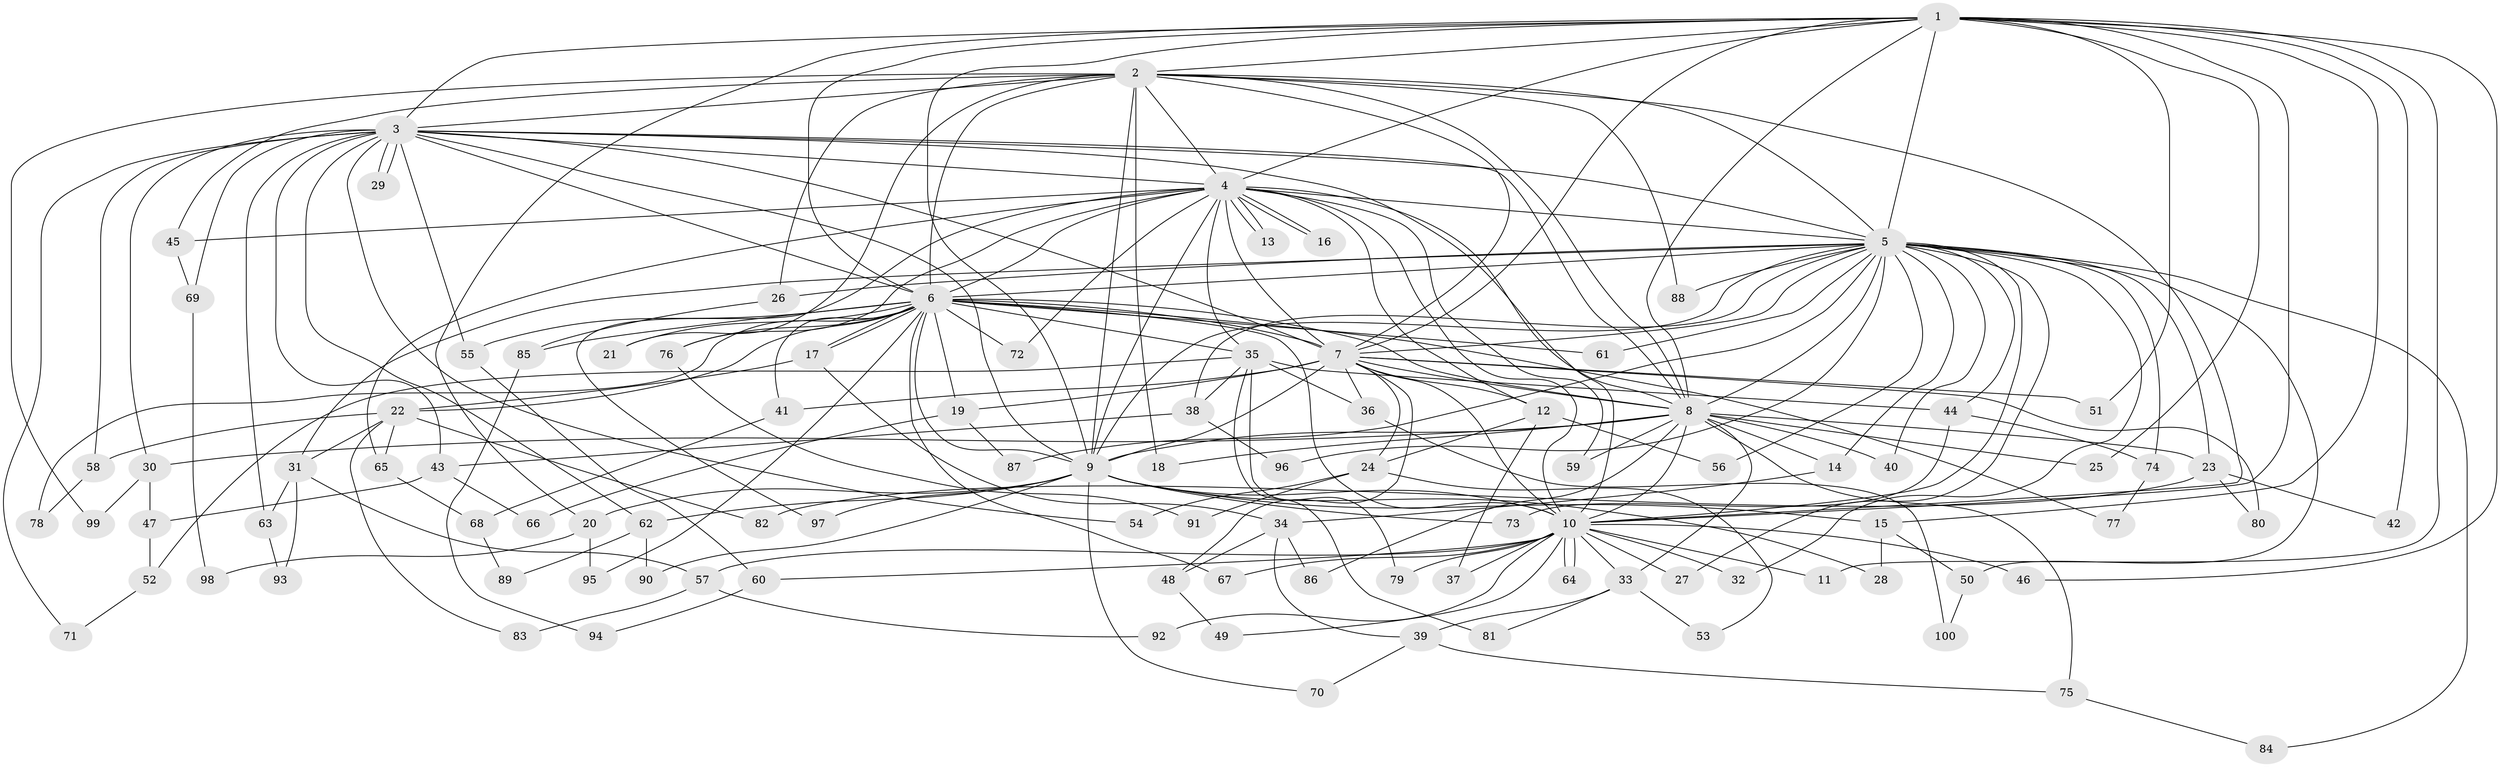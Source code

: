 // Generated by graph-tools (version 1.1) at 2025/34/03/09/25 02:34:54]
// undirected, 100 vertices, 225 edges
graph export_dot {
graph [start="1"]
  node [color=gray90,style=filled];
  1;
  2;
  3;
  4;
  5;
  6;
  7;
  8;
  9;
  10;
  11;
  12;
  13;
  14;
  15;
  16;
  17;
  18;
  19;
  20;
  21;
  22;
  23;
  24;
  25;
  26;
  27;
  28;
  29;
  30;
  31;
  32;
  33;
  34;
  35;
  36;
  37;
  38;
  39;
  40;
  41;
  42;
  43;
  44;
  45;
  46;
  47;
  48;
  49;
  50;
  51;
  52;
  53;
  54;
  55;
  56;
  57;
  58;
  59;
  60;
  61;
  62;
  63;
  64;
  65;
  66;
  67;
  68;
  69;
  70;
  71;
  72;
  73;
  74;
  75;
  76;
  77;
  78;
  79;
  80;
  81;
  82;
  83;
  84;
  85;
  86;
  87;
  88;
  89;
  90;
  91;
  92;
  93;
  94;
  95;
  96;
  97;
  98;
  99;
  100;
  1 -- 2;
  1 -- 3;
  1 -- 4;
  1 -- 5;
  1 -- 6;
  1 -- 7;
  1 -- 8;
  1 -- 9;
  1 -- 10;
  1 -- 11;
  1 -- 15;
  1 -- 20;
  1 -- 25;
  1 -- 42;
  1 -- 46;
  1 -- 51;
  2 -- 3;
  2 -- 4;
  2 -- 5;
  2 -- 6;
  2 -- 7;
  2 -- 8;
  2 -- 9;
  2 -- 10;
  2 -- 18;
  2 -- 21;
  2 -- 26;
  2 -- 45;
  2 -- 88;
  2 -- 99;
  3 -- 4;
  3 -- 5;
  3 -- 6;
  3 -- 7;
  3 -- 8;
  3 -- 9;
  3 -- 10;
  3 -- 29;
  3 -- 29;
  3 -- 30;
  3 -- 43;
  3 -- 54;
  3 -- 55;
  3 -- 58;
  3 -- 62;
  3 -- 63;
  3 -- 69;
  3 -- 71;
  4 -- 5;
  4 -- 6;
  4 -- 7;
  4 -- 8;
  4 -- 9;
  4 -- 10;
  4 -- 12;
  4 -- 13;
  4 -- 13;
  4 -- 16;
  4 -- 16;
  4 -- 35;
  4 -- 45;
  4 -- 59;
  4 -- 65;
  4 -- 72;
  4 -- 76;
  4 -- 97;
  5 -- 6;
  5 -- 7;
  5 -- 8;
  5 -- 9;
  5 -- 10;
  5 -- 14;
  5 -- 23;
  5 -- 26;
  5 -- 27;
  5 -- 31;
  5 -- 32;
  5 -- 38;
  5 -- 40;
  5 -- 44;
  5 -- 50;
  5 -- 56;
  5 -- 61;
  5 -- 74;
  5 -- 84;
  5 -- 87;
  5 -- 88;
  5 -- 96;
  6 -- 7;
  6 -- 8;
  6 -- 9;
  6 -- 10;
  6 -- 17;
  6 -- 17;
  6 -- 19;
  6 -- 21;
  6 -- 22;
  6 -- 35;
  6 -- 41;
  6 -- 55;
  6 -- 61;
  6 -- 67;
  6 -- 72;
  6 -- 76;
  6 -- 77;
  6 -- 78;
  6 -- 85;
  6 -- 95;
  7 -- 8;
  7 -- 9;
  7 -- 10;
  7 -- 12;
  7 -- 19;
  7 -- 24;
  7 -- 36;
  7 -- 41;
  7 -- 48;
  7 -- 51;
  7 -- 80;
  8 -- 9;
  8 -- 10;
  8 -- 14;
  8 -- 18;
  8 -- 23;
  8 -- 25;
  8 -- 30;
  8 -- 33;
  8 -- 40;
  8 -- 59;
  8 -- 75;
  8 -- 86;
  9 -- 10;
  9 -- 15;
  9 -- 20;
  9 -- 28;
  9 -- 62;
  9 -- 70;
  9 -- 73;
  9 -- 90;
  9 -- 97;
  10 -- 11;
  10 -- 27;
  10 -- 32;
  10 -- 33;
  10 -- 37;
  10 -- 46;
  10 -- 49;
  10 -- 57;
  10 -- 60;
  10 -- 64;
  10 -- 64;
  10 -- 67;
  10 -- 79;
  10 -- 92;
  12 -- 24;
  12 -- 37;
  12 -- 56;
  14 -- 34;
  15 -- 28;
  15 -- 50;
  17 -- 22;
  17 -- 34;
  19 -- 66;
  19 -- 87;
  20 -- 95;
  20 -- 98;
  22 -- 31;
  22 -- 58;
  22 -- 65;
  22 -- 82;
  22 -- 83;
  23 -- 42;
  23 -- 80;
  23 -- 82;
  24 -- 53;
  24 -- 54;
  24 -- 91;
  26 -- 85;
  30 -- 47;
  30 -- 99;
  31 -- 57;
  31 -- 63;
  31 -- 93;
  33 -- 39;
  33 -- 53;
  33 -- 81;
  34 -- 39;
  34 -- 48;
  34 -- 86;
  35 -- 36;
  35 -- 38;
  35 -- 44;
  35 -- 52;
  35 -- 79;
  35 -- 81;
  36 -- 100;
  38 -- 43;
  38 -- 96;
  39 -- 70;
  39 -- 75;
  41 -- 68;
  43 -- 47;
  43 -- 66;
  44 -- 73;
  44 -- 74;
  45 -- 69;
  47 -- 52;
  48 -- 49;
  50 -- 100;
  52 -- 71;
  55 -- 60;
  57 -- 83;
  57 -- 92;
  58 -- 78;
  60 -- 94;
  62 -- 89;
  62 -- 90;
  63 -- 93;
  65 -- 68;
  68 -- 89;
  69 -- 98;
  74 -- 77;
  75 -- 84;
  76 -- 91;
  85 -- 94;
}
